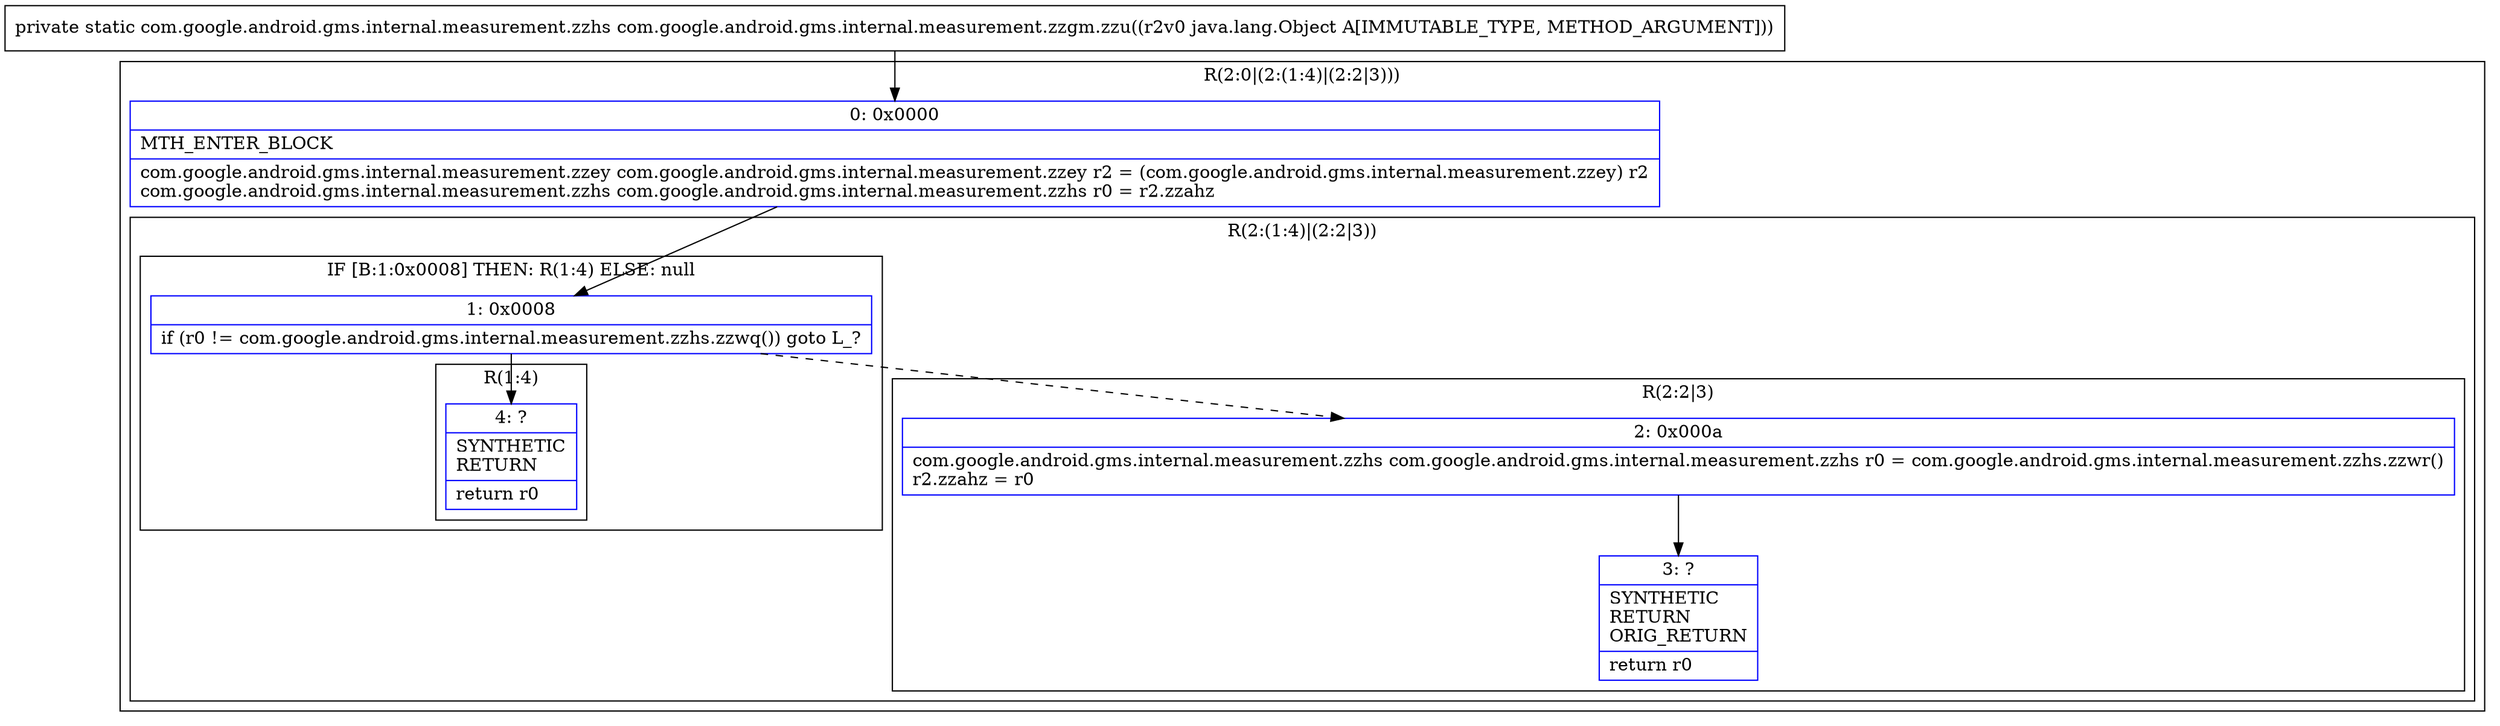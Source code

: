digraph "CFG forcom.google.android.gms.internal.measurement.zzgm.zzu(Ljava\/lang\/Object;)Lcom\/google\/android\/gms\/internal\/measurement\/zzhs;" {
subgraph cluster_Region_1586543271 {
label = "R(2:0|(2:(1:4)|(2:2|3)))";
node [shape=record,color=blue];
Node_0 [shape=record,label="{0\:\ 0x0000|MTH_ENTER_BLOCK\l|com.google.android.gms.internal.measurement.zzey com.google.android.gms.internal.measurement.zzey r2 = (com.google.android.gms.internal.measurement.zzey) r2\lcom.google.android.gms.internal.measurement.zzhs com.google.android.gms.internal.measurement.zzhs r0 = r2.zzahz\l}"];
subgraph cluster_Region_703112415 {
label = "R(2:(1:4)|(2:2|3))";
node [shape=record,color=blue];
subgraph cluster_IfRegion_501323407 {
label = "IF [B:1:0x0008] THEN: R(1:4) ELSE: null";
node [shape=record,color=blue];
Node_1 [shape=record,label="{1\:\ 0x0008|if (r0 != com.google.android.gms.internal.measurement.zzhs.zzwq()) goto L_?\l}"];
subgraph cluster_Region_516810499 {
label = "R(1:4)";
node [shape=record,color=blue];
Node_4 [shape=record,label="{4\:\ ?|SYNTHETIC\lRETURN\l|return r0\l}"];
}
}
subgraph cluster_Region_1579476842 {
label = "R(2:2|3)";
node [shape=record,color=blue];
Node_2 [shape=record,label="{2\:\ 0x000a|com.google.android.gms.internal.measurement.zzhs com.google.android.gms.internal.measurement.zzhs r0 = com.google.android.gms.internal.measurement.zzhs.zzwr()\lr2.zzahz = r0\l}"];
Node_3 [shape=record,label="{3\:\ ?|SYNTHETIC\lRETURN\lORIG_RETURN\l|return r0\l}"];
}
}
}
MethodNode[shape=record,label="{private static com.google.android.gms.internal.measurement.zzhs com.google.android.gms.internal.measurement.zzgm.zzu((r2v0 java.lang.Object A[IMMUTABLE_TYPE, METHOD_ARGUMENT])) }"];
MethodNode -> Node_0;
Node_0 -> Node_1;
Node_1 -> Node_2[style=dashed];
Node_1 -> Node_4;
Node_2 -> Node_3;
}

